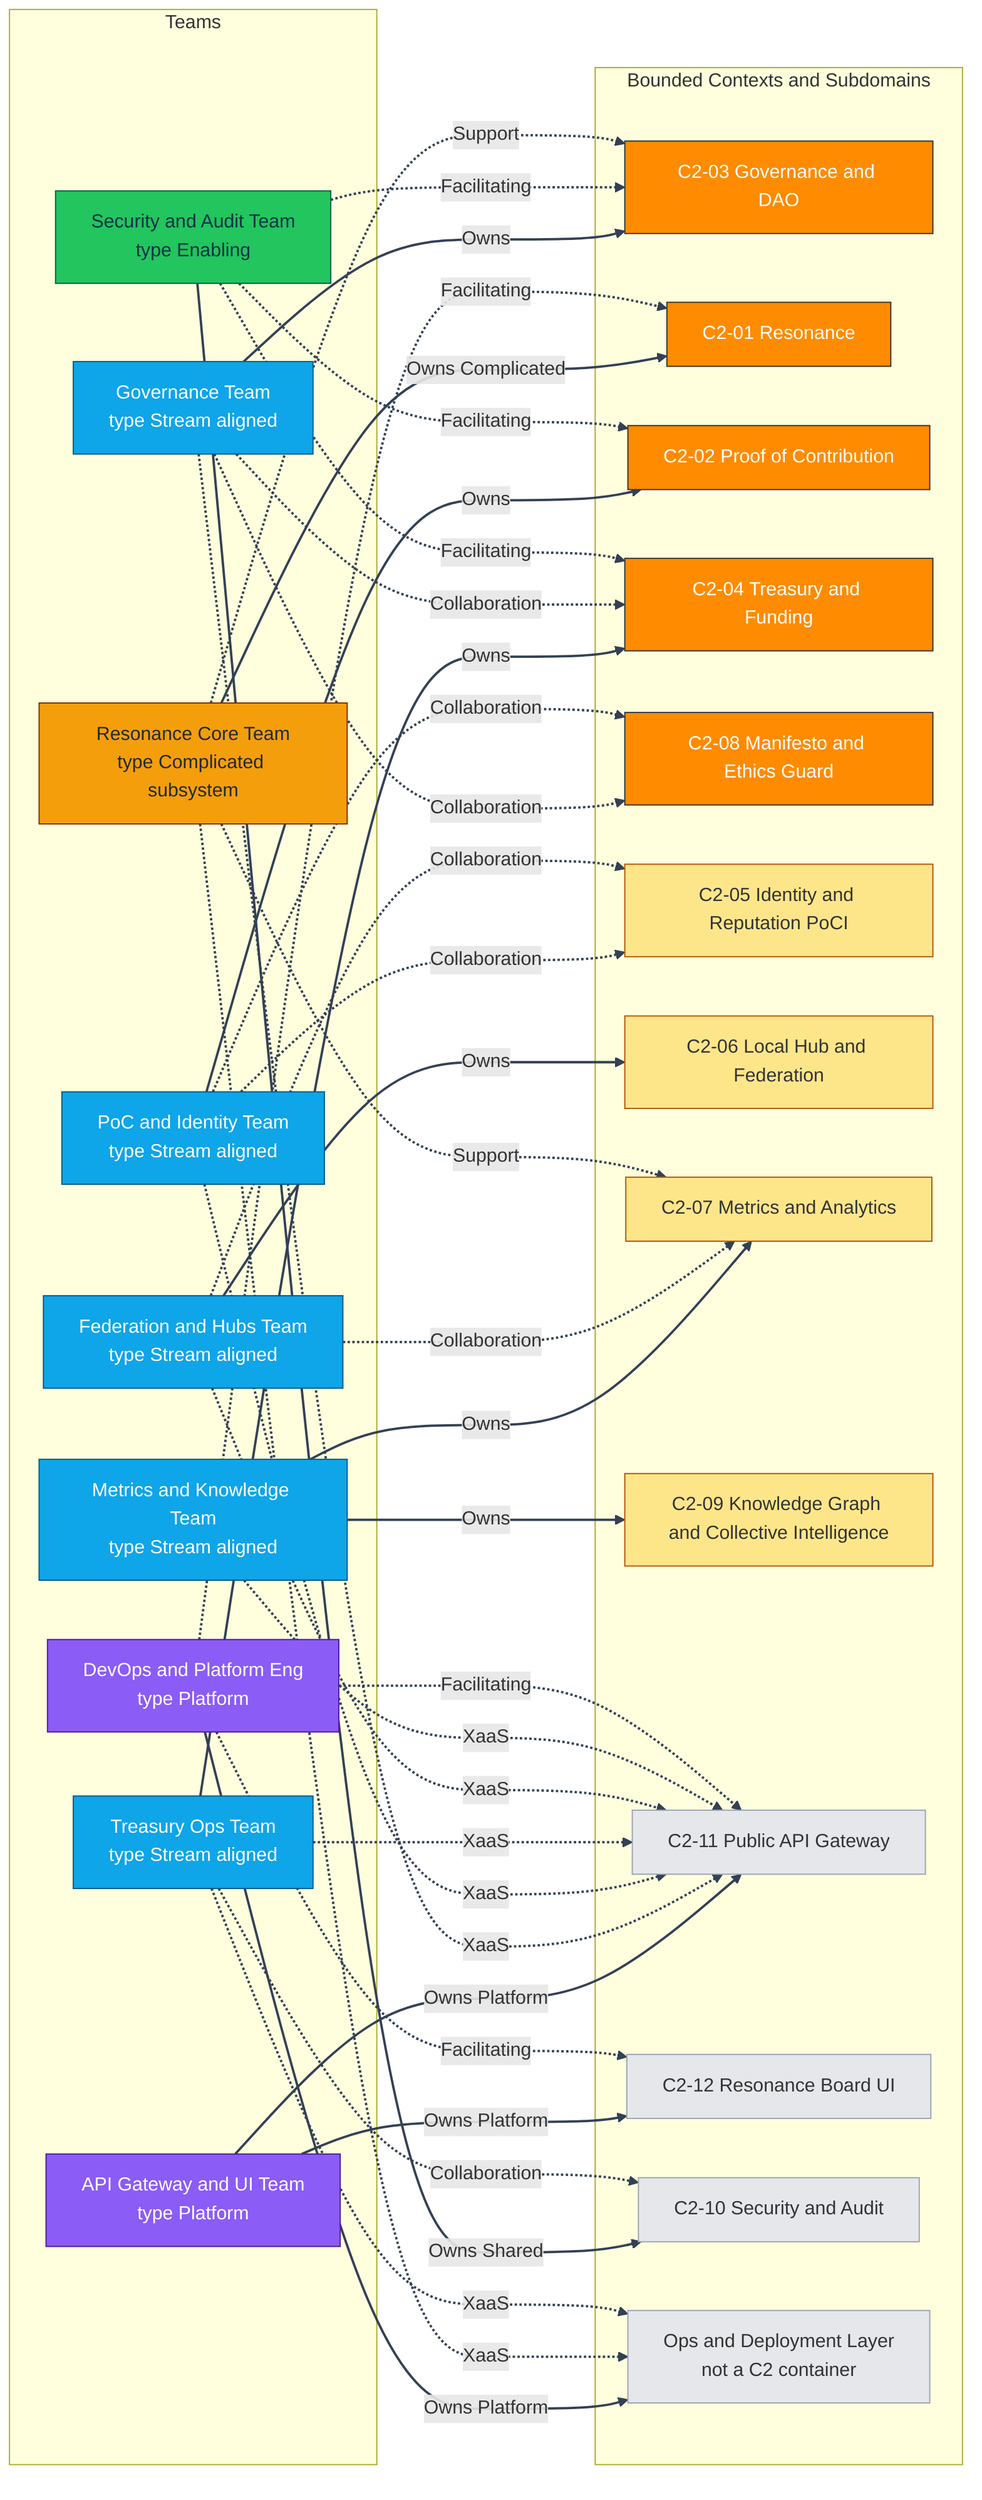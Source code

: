 flowchart LR
  %% ===== Styles =====
  classDef core fill:#ff8b00,stroke:#333,color:#fff,font-weight:bold;        %% Core subdomains
  classDef support fill:#fde68a,stroke:#b45309,color:#1f2937;                 %% Supporting subdomains
  classDef generic fill:#e5e7eb,stroke:#9ca3af,color:#111827;                 %% Generic or infrastructure subdomains
  classDef stream fill:#0ea5e9,stroke:#075985,color:#fff,font-weight:bold;    %% Stream aligned team
  classDef platform fill:#8b5cf6,stroke:#4c1d95,color:#fff,font-weight:bold;  %% Platform team
  classDef enabling fill:#22c55e,stroke:#065f46,color:#083344,font-weight:bold;%% Enabling team
  classDef comp fill:#f59e0b,stroke:#7c2d12,color:#1f2937,font-weight:bold;   %% Complicated subsystem team
  linkStyle default stroke:#334155,stroke-width:2px;

  %% ===== Teams (left) =====
  subgraph TEAMS["Teams"]
    direction TB
    T_GOV["Governance Team\ntype Stream aligned"]:::stream
    T_RES["Resonance Core Team\ntype Complicated subsystem"]:::comp
    T_POCID["PoC and Identity Team\ntype Stream aligned"]:::stream
    T_TRE["Treasury Ops Team\ntype Stream aligned"]:::stream
    T_HUB["Federation and Hubs Team\ntype Stream aligned"]:::stream
    T_METKG["Metrics and Knowledge Team\ntype Stream aligned"]:::stream
    T_SEC["Security and Audit Team\ntype Enabling"]:::enabling
    T_APIUI["API Gateway and UI Team\ntype Platform"]:::platform
    T_DEVOPS["DevOps and Platform Eng\ntype Platform"]:::platform
  end

  %% ===== Contexts (right) with C2 IDs =====
  subgraph CONTEXTS["Bounded Contexts and Subdomains"]
    direction TB
    C_GOV["C2-03 Governance and DAO"]:::core
    C_RES["C2-01 Resonance"]:::core
    C_POC["C2-02 Proof of Contribution"]:::core
    C_TRE["C2-04 Treasury and Funding"]:::core
    C_ETH["C2-08 Manifesto and Ethics Guard"]:::core

    C_ID["C2-05 Identity and Reputation PoCI"]:::support
    C_HUB["C2-06 Local Hub and Federation"]:::support
    C_MET["C2-07 Metrics and Analytics"]:::support
    C_KG["C2-09 Knowledge Graph and Collective Intelligence"]:::support

    C_API["C2-11 Public API Gateway"]:::generic
    C_UI["C2-12 Resonance Board UI"]:::generic
    C_SEC["C2-10 Security and Audit"]:::generic
    C_OPS["Ops and Deployment Layer\nnot a C2 container"]:::generic
  end

  %% ===== Primary Ownership (solid) =====
  T_GOV -->|Owns| C_GOV
  T_RES -->|Owns Complicated| C_RES
  T_POCID -->|Owns| C_POC
  T_TRE -->|Owns| C_TRE
  T_HUB -->|Owns| C_HUB
  T_METKG -->|Owns| C_MET
  T_METKG -->|Owns| C_KG
  T_APIUI -->|Owns Platform| C_API
  T_APIUI -->|Owns Platform| C_UI
  T_SEC -->|Owns Shared| C_SEC
  T_DEVOPS -->|Owns Platform| C_OPS

  %% ===== Secondary Collaboration Modes (dashed) =====
  %% Team Topologies modes: Collaboration, XaaS, Facilitating, Support
  T_GOV -. Collaboration .-> C_ETH
  T_GOV -. Collaboration .-> C_TRE
  T_POCID -. Collaboration .-> C_ID
  T_POCID -. Collaboration .-> C_ETH
  T_TRE -. Collaboration .-> C_SEC
  T_HUB -. Collaboration .-> C_ID
  T_HUB -. Collaboration .-> C_MET

  %% Platform consumption XaaS
  T_GOV -. XaaS .-> C_API
  T_POCID -. XaaS .-> C_API
  T_TRE -. XaaS .-> C_API
  T_HUB -. XaaS .-> C_API
  T_METKG -. XaaS .-> C_API
  T_RES -. XaaS .-> C_OPS
  T_TRE -. XaaS .-> C_OPS

  %% Enabling Facilitating
  T_SEC -. Facilitating .-> C_GOV
  T_SEC -. Facilitating .-> C_POC
  T_SEC -. Facilitating .-> C_TRE
  T_DEVOPS -. Facilitating .-> C_API
  T_DEVOPS -. Facilitating .-> C_UI
  T_DEVOPS -. Facilitating .-> C_RES

  %% Complicated subsystem support lines
  T_RES -. Support .-> C_MET
  T_RES -. Support .-> C_GOV